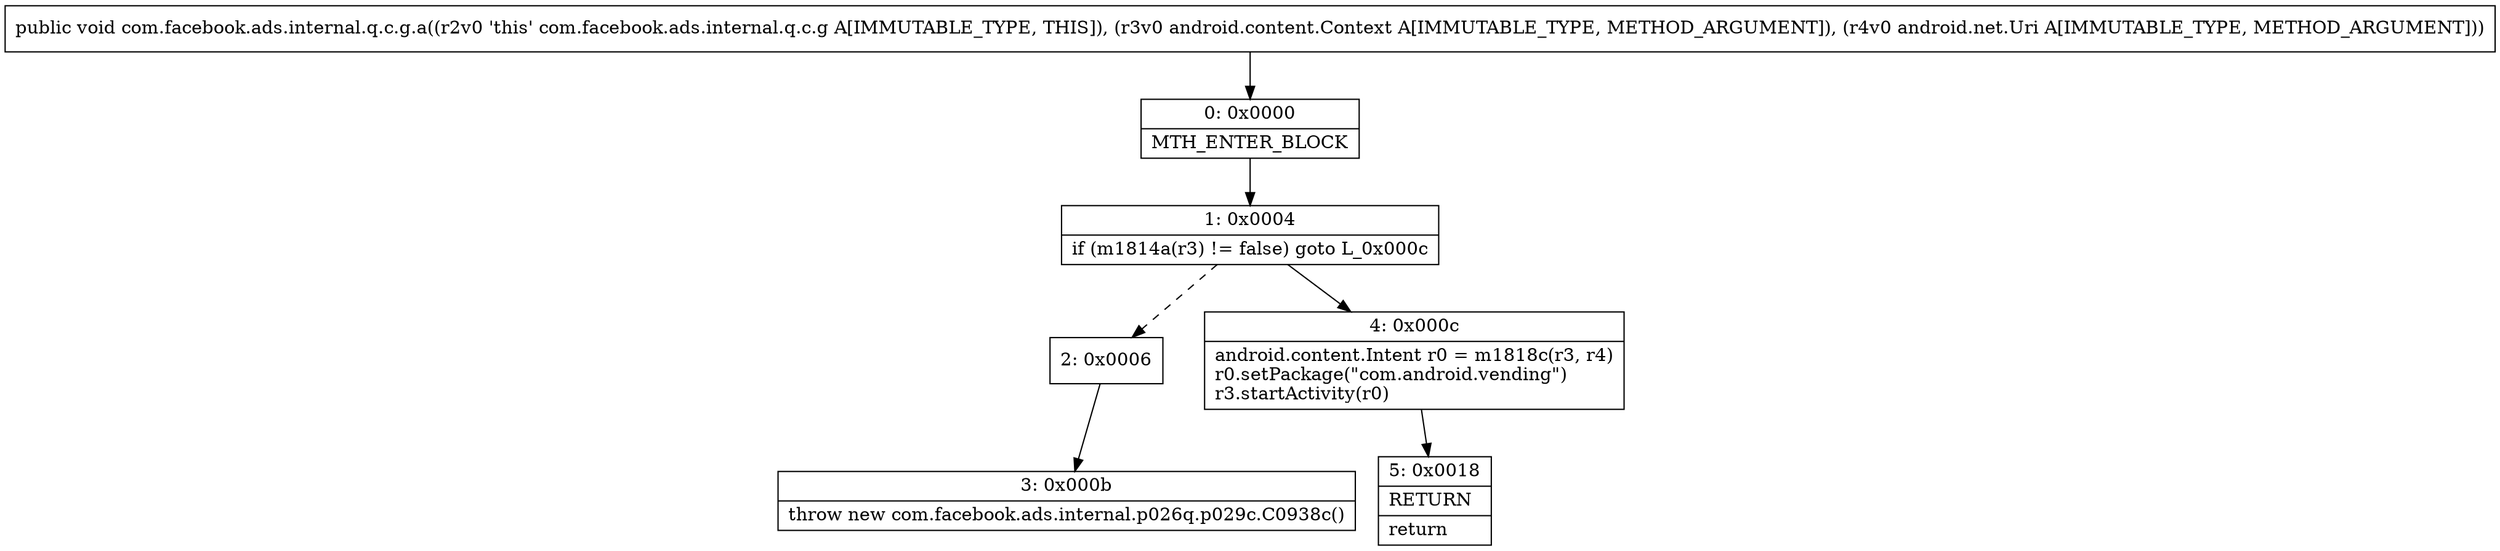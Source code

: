 digraph "CFG forcom.facebook.ads.internal.q.c.g.a(Landroid\/content\/Context;Landroid\/net\/Uri;)V" {
Node_0 [shape=record,label="{0\:\ 0x0000|MTH_ENTER_BLOCK\l}"];
Node_1 [shape=record,label="{1\:\ 0x0004|if (m1814a(r3) != false) goto L_0x000c\l}"];
Node_2 [shape=record,label="{2\:\ 0x0006}"];
Node_3 [shape=record,label="{3\:\ 0x000b|throw new com.facebook.ads.internal.p026q.p029c.C0938c()\l}"];
Node_4 [shape=record,label="{4\:\ 0x000c|android.content.Intent r0 = m1818c(r3, r4)\lr0.setPackage(\"com.android.vending\")\lr3.startActivity(r0)\l}"];
Node_5 [shape=record,label="{5\:\ 0x0018|RETURN\l|return\l}"];
MethodNode[shape=record,label="{public void com.facebook.ads.internal.q.c.g.a((r2v0 'this' com.facebook.ads.internal.q.c.g A[IMMUTABLE_TYPE, THIS]), (r3v0 android.content.Context A[IMMUTABLE_TYPE, METHOD_ARGUMENT]), (r4v0 android.net.Uri A[IMMUTABLE_TYPE, METHOD_ARGUMENT])) }"];
MethodNode -> Node_0;
Node_0 -> Node_1;
Node_1 -> Node_2[style=dashed];
Node_1 -> Node_4;
Node_2 -> Node_3;
Node_4 -> Node_5;
}

